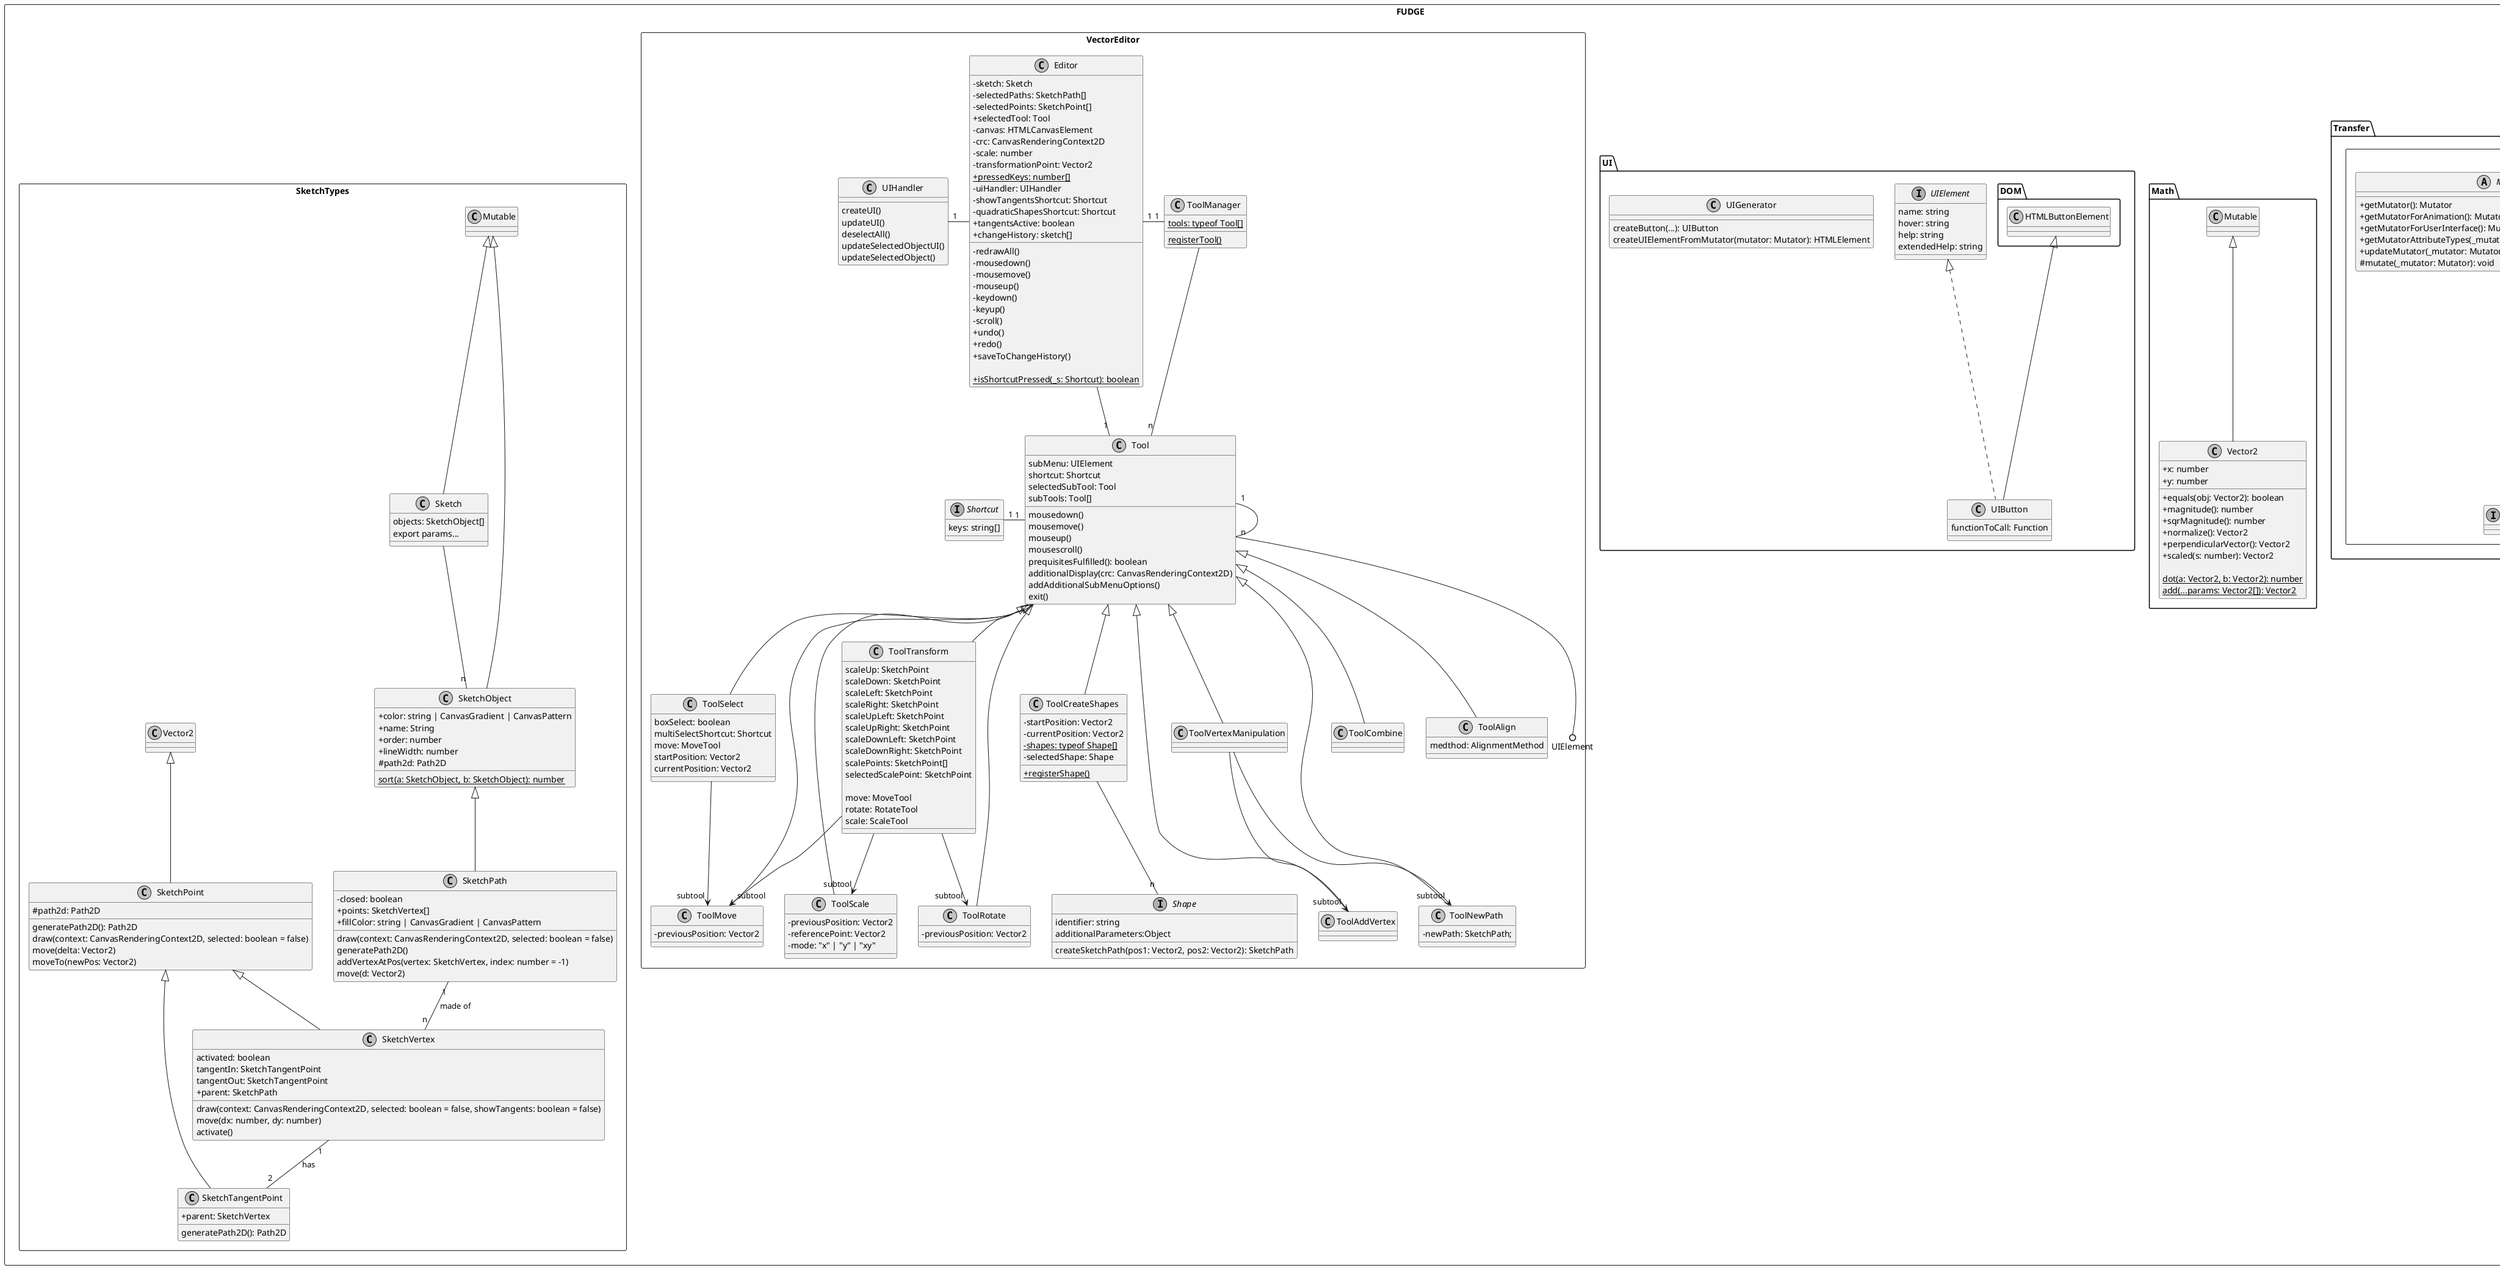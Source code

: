 @startuml VE Classes
skinparam monochrome true
skinparam componentStyle uml2
skinparam classAttributeIconSize 0
skinparam shadowing false
skinparam handwritten false

' title Vector Editor Class Diagramm

' left to right direction
package FUDGE <<Rectangle>> {
	package Transfer {
		package Mutable <<Rectangle>>{
			interface Mutator

			interface MutatorForAnimation extends Mutator
			interface MutatorForUserInterface extends Mutator
			abstract class Mutable {
				+ getMutator(): Mutator
				+ getMutatorForAnimation(): MutatorForAnimation
				+ getMutatorForUserInterface(): MutatorForUserInterface
				+ getMutatorAttributeTypes(_mutator: Mutator): MutatorAttributeTypes
				+ updateMutator(_mutator: Mutator): void
				# mutate(_mutator: Mutator): void
			}
		}
	}
	Mutable -up- Mutator: uses

	package Math {
		class Vector2 extends Mutable{
			+ x: number
			+ y: number

			+ equals(obj: Vector2): boolean
			+ magnitude(): number
			+ sqrMagnitude(): number
			+ normalize(): Vector2
			+ perpendicularVector(): Vector2
			+ scaled(s: number): Vector2

			{static} dot(a: Vector2, b: Vector2): number
			{static} add(...params: Vector2[]): Vector2
		}
	}

	package UI {
		interface UIElement{
			name: string
			hover: string
			help: string
			extendedHelp: string
			' element: HTMLElement
		}
		class UIButton extends DOM.HTMLButtonElement implements UIElement {
			functionToCall: Function
		}

		class UIGenerator {
			createButton(...): UIButton
			createUIElementFromMutator(mutator: Mutator): HTMLElement
		}
	}

	package VectorEditor <<Rectangle>>{
		class UIHandler{
			createUI()
			updateUI()
			deselectAll()
			updateSelectedObjectUI()
			updateSelectedObject()
		}

		interface Shortcut{
			keys: string[]
		}

		class Editor{
			- sketch: Sketch
			- selectedPaths: SketchPath[]
			- selectedPoints: SketchPoint[]
			+ selectedTool: Tool
			- canvas: HTMLCanvasElement
			- crc: CanvasRenderingContext2D
			- scale: number
			- transformationPoint: Vector2
			{static} + pressedKeys: number[]
			- uiHandler: UIHandler
			- showTangentsShortcut: Shortcut
			- quadraticShapesShortcut: Shortcut
			+ tangentsActive: boolean
			+ changeHistory: sketch[]

			- redrawAll()
			- mousedown()
			- mousemove()
			- mouseup()
			- keydown()
			- keyup()
			- scroll()
			+ undo()
			+ redo()
			+ saveToChangeHistory()

			{static} + isShortcutPressed(_s: Shortcut): boolean

		}

		class ToolManager {
			{static} tools: typeof Tool[]
			{static} registerTool()
		}

		class Tool {
			subMenu: UIElement
			shortcut: Shortcut
			selectedSubTool: Tool
			subTools: Tool[]
			' cursor: Image
			mousedown()
			mousemove()
			mouseup()
			mousescroll()
			prequisitesFulfilled(): boolean
			additionalDisplay(crc: CanvasRenderingContext2D)
			addAdditionalSubMenuOptions()
			exit()
		}

		class ToolSelect extends Tool {
			boxSelect: boolean
			multiSelectShortcut: Shortcut
			move: MoveTool
			startPosition: Vector2
			currentPosition: Vector2
		}
		class ToolMove extends Tool {
			- previousPosition: Vector2
		}
		class ToolTransform extends Tool {
			scaleUp: SketchPoint
			scaleDown: SketchPoint
			scaleLeft: SketchPoint
			scaleRight: SketchPoint
			scaleUpLeft: SketchPoint
			scaleUpRight: SketchPoint
			scaleDownLeft: SketchPoint
			scaleDownRight: SketchPoint
			scalePoints: SketchPoint[]
			selectedScalePoint: SketchPoint
			
			move: MoveTool
			rotate: RotateTool
			scale: ScaleTool
		}
		class ToolScale extends Tool {
			- previousPosition: Vector2
			- referencePoint: Vector2
			- mode: "x" | "y" | "xy"
		}
		class ToolRotate extends Tool {
			- previousPosition: Vector2
		}
		class ToolCreateShapes extends Tool {
			- startPosition: Vector2
			- currentPosition: Vector2
			{static} - shapes: typeof Shape[]
			- selectedShape: Shape
			{static} + registerShape()
		}
		interface Shape {
			identifier: string
			createSketchPath(pos1: Vector2, pos2: Vector2): SketchPath
			additionalParameters:Object
		}
		class ToolVertexManipulation extends Tool {

		}
		class ToolAddVertex extends Tool {

		}
		class ToolNewPath extends Tool {
			- newPath: SketchPath;
		}
		class ToolCombine extends Tool {

		}
		' class ToolExport extends Tool {

		' }
		class ToolAlign extends Tool {
			medthod: AlignmentMethod	
		}


		' Associations
		ToolManager -- "n" Tool
		Editor "1"-right-"1" ToolManager
		Shortcut "1" -right- "1" Tool
		Editor -- "1" Tool
		Editor -left- "1" UIHandler
		Tool "1"--"n" Tool
		ToolCreateShapes -- "n" Shape
		ToolTransform -->"subtool" ToolMove
		ToolTransform --> "subtool" ToolScale 
		ToolTransform --> "subtool" ToolRotate
		ToolSelect --> "subtool" ToolMove
		ToolVertexManipulation --> "subtool" ToolAddVertex 
		ToolVertexManipulation --> "subtool" ToolNewPath
		' UIElement -0)- UIButton
		' UIElement -0)- Tool
		Tool --() UIElement
	}
	package SketchTypes <<Rectangle>>{
		class Sketch extends Mutable {
			objects: SketchObject[]
			export params...
		}

		class SketchObject extends Mutable{
			+ color: string | CanvasGradient | CanvasPattern
			+ name: String
			+ order: number
			+ lineWidth: number
			' + transformationPoint: SketchPoint
			# path2d: Path2D
			{static} sort(a: SketchObject, b: SketchObject): number
		}

		class SketchPath extends SketchObject {
			- closed: boolean
			+ points: SketchVertex[]
			+ fillColor: string | CanvasGradient | CanvasPattern
			' + transformationPoint: Vector2;
			draw(context: CanvasRenderingContext2D, selected: boolean = false)
			generatePath2D()
			addVertexAtPos(vertex: SketchVertex, index: number = -1)
			move(d: Vector2)
		}

		class SketchPoint extends Vector2{
			# path2d: Path2D
			generatePath2D(): Path2D
			draw(context: CanvasRenderingContext2D, selected: boolean = false)
			move(delta: Vector2)
			moveTo(newPos: Vector2)
		}

		class SketchVertex extends SketchPoint {
			activated: boolean
			tangentIn: SketchTangentPoint
			tangentOut: SketchTangentPoint
			+ parent: SketchPath
			draw(context: CanvasRenderingContext2D, selected: boolean = false, showTangents: boolean = false)
			move(dx: number, dy: number)
			activate()
		}

		class SketchTangentPoint extends SketchPoint {
			+ parent: SketchVertex
			generatePath2D(): Path2D
		}

		' Associations
		Sketch -- "n" SketchObject
		SketchPath "1" -- "n" SketchVertex : made of
		SketchVertex "1" -- "2" SketchTangentPoint : has
	}
}
@enduml